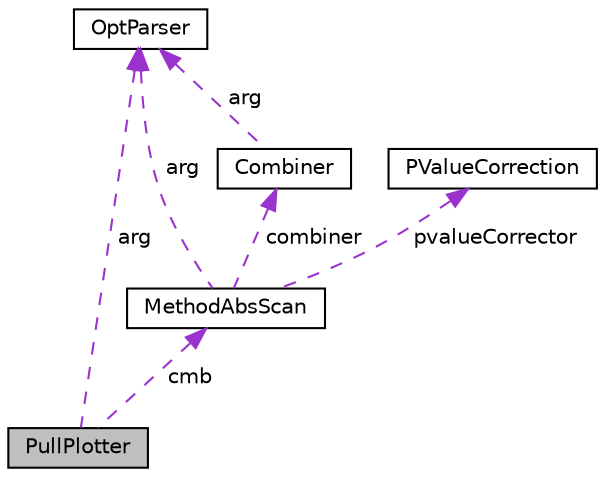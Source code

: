 digraph "PullPlotter"
{
  edge [fontname="Helvetica",fontsize="10",labelfontname="Helvetica",labelfontsize="10"];
  node [fontname="Helvetica",fontsize="10",shape=record];
  Node1 [label="PullPlotter",height=0.2,width=0.4,color="black", fillcolor="grey75", style="filled", fontcolor="black"];
  Node2 -> Node1 [dir="back",color="darkorchid3",fontsize="10",style="dashed",label=" arg" ,fontname="Helvetica"];
  Node2 [label="OptParser",height=0.2,width=0.4,color="black", fillcolor="white", style="filled",URL="$class_opt_parser.html"];
  Node3 -> Node1 [dir="back",color="darkorchid3",fontsize="10",style="dashed",label=" cmb" ,fontname="Helvetica"];
  Node3 [label="MethodAbsScan",height=0.2,width=0.4,color="black", fillcolor="white", style="filled",URL="$class_method_abs_scan.html"];
  Node2 -> Node3 [dir="back",color="darkorchid3",fontsize="10",style="dashed",label=" arg" ,fontname="Helvetica"];
  Node4 -> Node3 [dir="back",color="darkorchid3",fontsize="10",style="dashed",label=" combiner" ,fontname="Helvetica"];
  Node4 [label="Combiner",height=0.2,width=0.4,color="black", fillcolor="white", style="filled",URL="$class_combiner.html"];
  Node2 -> Node4 [dir="back",color="darkorchid3",fontsize="10",style="dashed",label=" arg" ,fontname="Helvetica"];
  Node5 -> Node3 [dir="back",color="darkorchid3",fontsize="10",style="dashed",label=" pvalueCorrector" ,fontname="Helvetica"];
  Node5 [label="PValueCorrection",height=0.2,width=0.4,color="black", fillcolor="white", style="filled",URL="$class_p_value_correction.html"];
}
